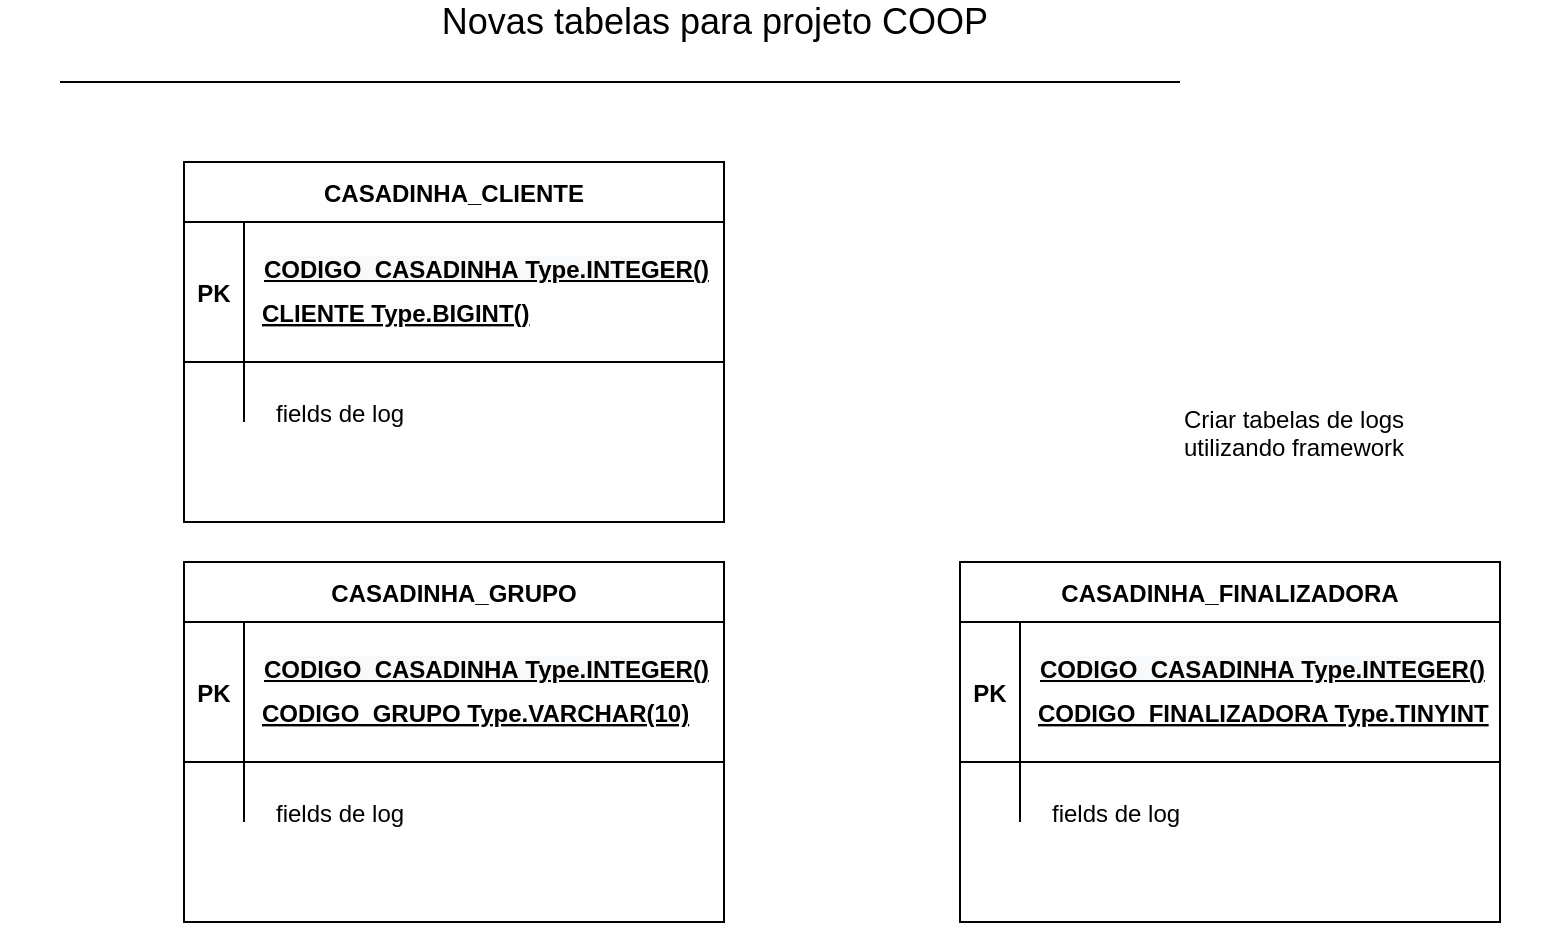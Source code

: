 <mxfile version="13.10.3" type="github">
  <diagram id="R2lEEEUBdFMjLlhIrx00" name="Page-1">
    <mxGraphModel dx="1186" dy="725" grid="1" gridSize="10" guides="1" tooltips="1" connect="1" arrows="1" fold="1" page="1" pageScale="1" pageWidth="850" pageHeight="1100" math="0" shadow="0" extFonts="Permanent Marker^https://fonts.googleapis.com/css?family=Permanent+Marker">
      <root>
        <mxCell id="0" />
        <mxCell id="1" parent="0" />
        <mxCell id="C-vyLk0tnHw3VtMMgP7b-23" value="CASADINHA_CLIENTE" style="shape=table;startSize=30;container=1;collapsible=1;childLayout=tableLayout;fixedRows=1;rowLines=0;fontStyle=1;align=center;resizeLast=1;" parent="1" vertex="1">
          <mxGeometry x="102" y="120" width="270" height="180" as="geometry" />
        </mxCell>
        <mxCell id="C-vyLk0tnHw3VtMMgP7b-24" value="" style="shape=partialRectangle;collapsible=0;dropTarget=0;pointerEvents=0;fillColor=none;points=[[0,0.5],[1,0.5]];portConstraint=eastwest;top=0;left=0;right=0;bottom=1;" parent="C-vyLk0tnHw3VtMMgP7b-23" vertex="1">
          <mxGeometry y="30" width="270" height="70" as="geometry" />
        </mxCell>
        <mxCell id="C-vyLk0tnHw3VtMMgP7b-25" value="PK" style="shape=partialRectangle;overflow=hidden;connectable=0;fillColor=none;top=0;left=0;bottom=0;right=0;fontStyle=1;" parent="C-vyLk0tnHw3VtMMgP7b-24" vertex="1">
          <mxGeometry width="30" height="70" as="geometry" />
        </mxCell>
        <mxCell id="C-vyLk0tnHw3VtMMgP7b-26" value="" style="shape=partialRectangle;overflow=hidden;connectable=0;fillColor=none;top=0;left=0;bottom=0;right=0;align=left;spacingLeft=6;fontStyle=5;" parent="C-vyLk0tnHw3VtMMgP7b-24" vertex="1">
          <mxGeometry x="30" width="240" height="70" as="geometry" />
        </mxCell>
        <mxCell id="C-vyLk0tnHw3VtMMgP7b-27" value="" style="shape=partialRectangle;collapsible=0;dropTarget=0;pointerEvents=0;fillColor=none;points=[[0,0.5],[1,0.5]];portConstraint=eastwest;top=0;left=0;right=0;bottom=0;" parent="C-vyLk0tnHw3VtMMgP7b-23" vertex="1">
          <mxGeometry y="100" width="270" height="30" as="geometry" />
        </mxCell>
        <mxCell id="C-vyLk0tnHw3VtMMgP7b-28" value="" style="shape=partialRectangle;overflow=hidden;connectable=0;fillColor=none;top=0;left=0;bottom=0;right=0;" parent="C-vyLk0tnHw3VtMMgP7b-27" vertex="1">
          <mxGeometry width="30" height="30" as="geometry" />
        </mxCell>
        <mxCell id="C-vyLk0tnHw3VtMMgP7b-29" value="" style="shape=partialRectangle;overflow=hidden;connectable=0;fillColor=none;top=0;left=0;bottom=0;right=0;align=left;spacingLeft=6;" parent="C-vyLk0tnHw3VtMMgP7b-27" vertex="1">
          <mxGeometry x="30" width="240" height="30" as="geometry" />
        </mxCell>
        <mxCell id="LmmAYVEM7wrtZ3ZLRTmw-12" value="CLIENTE Type.BIGINT()" style="shape=partialRectangle;overflow=hidden;connectable=0;fillColor=none;top=0;left=0;bottom=0;right=0;align=left;spacingLeft=6;fontStyle=5;" vertex="1" parent="1">
          <mxGeometry x="133" y="180" width="240" height="30" as="geometry" />
        </mxCell>
        <mxCell id="LmmAYVEM7wrtZ3ZLRTmw-14" value="&lt;span style=&quot;color: rgb(0, 0, 0); font-family: helvetica; font-size: 12px; font-style: normal; font-weight: bold; letter-spacing: normal; text-align: left; text-indent: 0px; text-transform: none; word-spacing: 0px; background-color: rgb(248, 249, 250); text-decoration: underline; display: inline; float: none;&quot;&gt;CODIGO_CASADINHA&amp;nbsp;Type.INTEGER()&lt;/span&gt;" style="text;whiteSpace=wrap;html=1;" vertex="1" parent="1">
          <mxGeometry x="140" y="160" width="250" height="30" as="geometry" />
        </mxCell>
        <mxCell id="LmmAYVEM7wrtZ3ZLRTmw-15" value="fields de log" style="shape=partialRectangle;overflow=hidden;connectable=0;fillColor=none;top=0;left=0;bottom=0;right=0;align=left;spacingLeft=6;" vertex="1" parent="1">
          <mxGeometry x="140" y="230" width="80" height="30" as="geometry" />
        </mxCell>
        <mxCell id="LmmAYVEM7wrtZ3ZLRTmw-33" value="" style="group" vertex="1" connectable="0" parent="1">
          <mxGeometry x="102" y="320" width="288" height="180" as="geometry" />
        </mxCell>
        <mxCell id="LmmAYVEM7wrtZ3ZLRTmw-23" value="CASADINHA_GRUPO" style="shape=table;startSize=30;container=1;collapsible=1;childLayout=tableLayout;fixedRows=1;rowLines=0;fontStyle=1;align=center;resizeLast=1;" vertex="1" parent="LmmAYVEM7wrtZ3ZLRTmw-33">
          <mxGeometry width="270" height="180" as="geometry" />
        </mxCell>
        <mxCell id="LmmAYVEM7wrtZ3ZLRTmw-24" value="" style="shape=partialRectangle;collapsible=0;dropTarget=0;pointerEvents=0;fillColor=none;points=[[0,0.5],[1,0.5]];portConstraint=eastwest;top=0;left=0;right=0;bottom=1;" vertex="1" parent="LmmAYVEM7wrtZ3ZLRTmw-23">
          <mxGeometry y="30" width="270" height="70" as="geometry" />
        </mxCell>
        <mxCell id="LmmAYVEM7wrtZ3ZLRTmw-25" value="PK" style="shape=partialRectangle;overflow=hidden;connectable=0;fillColor=none;top=0;left=0;bottom=0;right=0;fontStyle=1;" vertex="1" parent="LmmAYVEM7wrtZ3ZLRTmw-24">
          <mxGeometry width="30" height="70" as="geometry" />
        </mxCell>
        <mxCell id="LmmAYVEM7wrtZ3ZLRTmw-26" value="" style="shape=partialRectangle;overflow=hidden;connectable=0;fillColor=none;top=0;left=0;bottom=0;right=0;align=left;spacingLeft=6;fontStyle=5;" vertex="1" parent="LmmAYVEM7wrtZ3ZLRTmw-24">
          <mxGeometry x="30" width="240" height="70" as="geometry" />
        </mxCell>
        <mxCell id="LmmAYVEM7wrtZ3ZLRTmw-27" value="" style="shape=partialRectangle;collapsible=0;dropTarget=0;pointerEvents=0;fillColor=none;points=[[0,0.5],[1,0.5]];portConstraint=eastwest;top=0;left=0;right=0;bottom=0;" vertex="1" parent="LmmAYVEM7wrtZ3ZLRTmw-23">
          <mxGeometry y="100" width="270" height="30" as="geometry" />
        </mxCell>
        <mxCell id="LmmAYVEM7wrtZ3ZLRTmw-28" value="" style="shape=partialRectangle;overflow=hidden;connectable=0;fillColor=none;top=0;left=0;bottom=0;right=0;" vertex="1" parent="LmmAYVEM7wrtZ3ZLRTmw-27">
          <mxGeometry width="30" height="30" as="geometry" />
        </mxCell>
        <mxCell id="LmmAYVEM7wrtZ3ZLRTmw-29" value="" style="shape=partialRectangle;overflow=hidden;connectable=0;fillColor=none;top=0;left=0;bottom=0;right=0;align=left;spacingLeft=6;" vertex="1" parent="LmmAYVEM7wrtZ3ZLRTmw-27">
          <mxGeometry x="30" width="240" height="30" as="geometry" />
        </mxCell>
        <mxCell id="LmmAYVEM7wrtZ3ZLRTmw-30" value="CODIGO_GRUPO Type.VARCHAR(10)" style="shape=partialRectangle;overflow=hidden;connectable=0;fillColor=none;top=0;left=0;bottom=0;right=0;align=left;spacingLeft=6;fontStyle=5;" vertex="1" parent="LmmAYVEM7wrtZ3ZLRTmw-33">
          <mxGeometry x="31" y="60" width="240" height="30" as="geometry" />
        </mxCell>
        <mxCell id="LmmAYVEM7wrtZ3ZLRTmw-31" value="&lt;span style=&quot;color: rgb(0, 0, 0); font-family: helvetica; font-size: 12px; font-style: normal; font-weight: bold; letter-spacing: normal; text-align: left; text-indent: 0px; text-transform: none; word-spacing: 0px; background-color: rgb(248, 249, 250); text-decoration: underline; display: inline; float: none;&quot;&gt;CODIGO_CASADINHA&amp;nbsp;Type.INTEGER()&lt;/span&gt;" style="text;whiteSpace=wrap;html=1;" vertex="1" parent="LmmAYVEM7wrtZ3ZLRTmw-33">
          <mxGeometry x="38" y="40" width="250" height="30" as="geometry" />
        </mxCell>
        <mxCell id="LmmAYVEM7wrtZ3ZLRTmw-32" value="fields de log" style="shape=partialRectangle;overflow=hidden;connectable=0;fillColor=none;top=0;left=0;bottom=0;right=0;align=left;spacingLeft=6;" vertex="1" parent="LmmAYVEM7wrtZ3ZLRTmw-33">
          <mxGeometry x="38" y="110" width="80" height="30" as="geometry" />
        </mxCell>
        <mxCell id="LmmAYVEM7wrtZ3ZLRTmw-34" value="" style="group" vertex="1" connectable="0" parent="1">
          <mxGeometry x="490" y="320" width="288" height="180" as="geometry" />
        </mxCell>
        <mxCell id="LmmAYVEM7wrtZ3ZLRTmw-35" value="CASADINHA_FINALIZADORA" style="shape=table;startSize=30;container=1;collapsible=1;childLayout=tableLayout;fixedRows=1;rowLines=0;fontStyle=1;align=center;resizeLast=1;" vertex="1" parent="LmmAYVEM7wrtZ3ZLRTmw-34">
          <mxGeometry width="270" height="180" as="geometry" />
        </mxCell>
        <mxCell id="LmmAYVEM7wrtZ3ZLRTmw-36" value="" style="shape=partialRectangle;collapsible=0;dropTarget=0;pointerEvents=0;fillColor=none;points=[[0,0.5],[1,0.5]];portConstraint=eastwest;top=0;left=0;right=0;bottom=1;" vertex="1" parent="LmmAYVEM7wrtZ3ZLRTmw-35">
          <mxGeometry y="30" width="270" height="70" as="geometry" />
        </mxCell>
        <mxCell id="LmmAYVEM7wrtZ3ZLRTmw-37" value="PK" style="shape=partialRectangle;overflow=hidden;connectable=0;fillColor=none;top=0;left=0;bottom=0;right=0;fontStyle=1;" vertex="1" parent="LmmAYVEM7wrtZ3ZLRTmw-36">
          <mxGeometry width="30" height="70" as="geometry" />
        </mxCell>
        <mxCell id="LmmAYVEM7wrtZ3ZLRTmw-38" value="" style="shape=partialRectangle;overflow=hidden;connectable=0;fillColor=none;top=0;left=0;bottom=0;right=0;align=left;spacingLeft=6;fontStyle=5;" vertex="1" parent="LmmAYVEM7wrtZ3ZLRTmw-36">
          <mxGeometry x="30" width="240" height="70" as="geometry" />
        </mxCell>
        <mxCell id="LmmAYVEM7wrtZ3ZLRTmw-39" value="" style="shape=partialRectangle;collapsible=0;dropTarget=0;pointerEvents=0;fillColor=none;points=[[0,0.5],[1,0.5]];portConstraint=eastwest;top=0;left=0;right=0;bottom=0;" vertex="1" parent="LmmAYVEM7wrtZ3ZLRTmw-35">
          <mxGeometry y="100" width="270" height="30" as="geometry" />
        </mxCell>
        <mxCell id="LmmAYVEM7wrtZ3ZLRTmw-40" value="" style="shape=partialRectangle;overflow=hidden;connectable=0;fillColor=none;top=0;left=0;bottom=0;right=0;" vertex="1" parent="LmmAYVEM7wrtZ3ZLRTmw-39">
          <mxGeometry width="30" height="30" as="geometry" />
        </mxCell>
        <mxCell id="LmmAYVEM7wrtZ3ZLRTmw-41" value="" style="shape=partialRectangle;overflow=hidden;connectable=0;fillColor=none;top=0;left=0;bottom=0;right=0;align=left;spacingLeft=6;" vertex="1" parent="LmmAYVEM7wrtZ3ZLRTmw-39">
          <mxGeometry x="30" width="240" height="30" as="geometry" />
        </mxCell>
        <mxCell id="LmmAYVEM7wrtZ3ZLRTmw-42" value="CODIGO_FINALIZADORA Type.TINYINT" style="shape=partialRectangle;overflow=hidden;connectable=0;fillColor=none;top=0;left=0;bottom=0;right=0;align=left;spacingLeft=6;fontStyle=5;" vertex="1" parent="LmmAYVEM7wrtZ3ZLRTmw-34">
          <mxGeometry x="31" y="60" width="240" height="30" as="geometry" />
        </mxCell>
        <mxCell id="LmmAYVEM7wrtZ3ZLRTmw-43" value="&lt;span style=&quot;color: rgb(0, 0, 0); font-family: helvetica; font-size: 12px; font-style: normal; font-weight: bold; letter-spacing: normal; text-align: left; text-indent: 0px; text-transform: none; word-spacing: 0px; background-color: rgb(248, 249, 250); text-decoration: underline; display: inline; float: none;&quot;&gt;CODIGO_CASADINHA&amp;nbsp;Type.INTEGER()&lt;/span&gt;" style="text;whiteSpace=wrap;html=1;" vertex="1" parent="LmmAYVEM7wrtZ3ZLRTmw-34">
          <mxGeometry x="38" y="40" width="250" height="30" as="geometry" />
        </mxCell>
        <mxCell id="LmmAYVEM7wrtZ3ZLRTmw-44" value="fields de log" style="shape=partialRectangle;overflow=hidden;connectable=0;fillColor=none;top=0;left=0;bottom=0;right=0;align=left;spacingLeft=6;" vertex="1" parent="LmmAYVEM7wrtZ3ZLRTmw-34">
          <mxGeometry x="38" y="110" width="80" height="30" as="geometry" />
        </mxCell>
        <mxCell id="LmmAYVEM7wrtZ3ZLRTmw-45" value="Criar tabelas de logs&#xa;utilizando framework" style="shape=partialRectangle;overflow=hidden;connectable=0;fillColor=none;top=0;left=0;bottom=0;right=0;align=left;spacingLeft=6;" vertex="1" parent="1">
          <mxGeometry x="594" y="240" width="196" height="30" as="geometry" />
        </mxCell>
        <mxCell id="LmmAYVEM7wrtZ3ZLRTmw-46" value="&lt;font style=&quot;font-size: 18px&quot;&gt;Novas tabelas para projeto COOP&amp;nbsp;&lt;/font&gt;" style="text;html=1;strokeColor=none;fillColor=none;align=center;verticalAlign=middle;whiteSpace=wrap;rounded=0;" vertex="1" parent="1">
          <mxGeometry x="10" y="40" width="720" height="20" as="geometry" />
        </mxCell>
        <mxCell id="LmmAYVEM7wrtZ3ZLRTmw-47" value="" style="endArrow=none;html=1;" edge="1" parent="1">
          <mxGeometry width="50" height="50" relative="1" as="geometry">
            <mxPoint x="40" y="80" as="sourcePoint" />
            <mxPoint x="600" y="80" as="targetPoint" />
          </mxGeometry>
        </mxCell>
      </root>
    </mxGraphModel>
  </diagram>
</mxfile>
